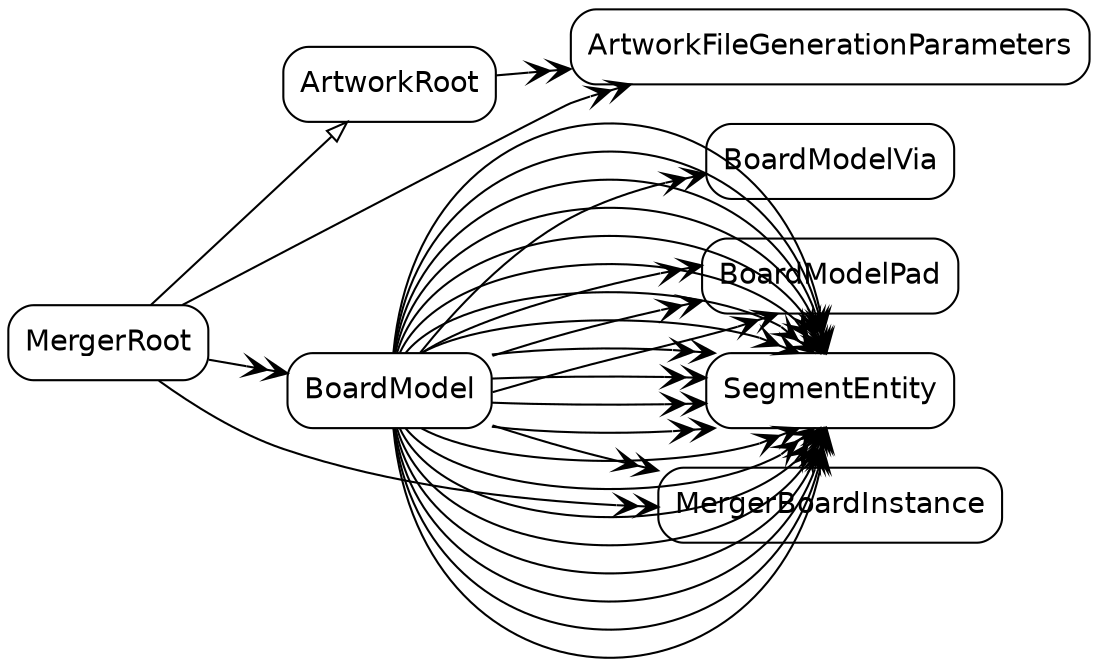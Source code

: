 digraph G {
  rankdir=LR ;
  node [shape=record fontname=helvetica style=rounded] ;
  MergerRoot ;
  ArtworkRoot ;
  ArtworkFileGenerationParameters ;
  BoardModel ;
  BoardModelVia ;
  BoardModelPad ;
  SegmentEntity ;
  MergerBoardInstance ;
  MergerRoot -> MergerBoardInstance [dir=both arrowtail=none arrowhead=veevee] ;
  MergerRoot -> BoardModel [dir=both arrowtail=none arrowhead=veevee] ;
  MergerRoot -> ArtworkFileGenerationParameters [dir=both arrowtail=none arrowhead=veevee] ;
  MergerRoot -> ArtworkRoot [dir=both arrowtail=none arrowhead=onormal] ;
  ArtworkRoot -> ArtworkFileGenerationParameters [dir=both arrowtail=none arrowhead=veevee] ;
  BoardModel -> SegmentEntity [dir=both arrowtail=none arrowhead=veevee] ;
  BoardModel -> SegmentEntity [dir=both arrowtail=none arrowhead=veevee] ;
  BoardModel -> SegmentEntity [dir=both arrowtail=none arrowhead=veevee] ;
  BoardModel -> SegmentEntity [dir=both arrowtail=none arrowhead=veevee] ;
  BoardModel -> SegmentEntity [dir=both arrowtail=none arrowhead=veevee] ;
  BoardModel -> SegmentEntity [dir=both arrowtail=none arrowhead=veevee] ;
  BoardModel -> BoardModelPad [dir=both arrowtail=none arrowhead=veevee] ;
  BoardModel -> SegmentEntity [dir=both arrowtail=none arrowhead=veevee] ;
  BoardModel -> SegmentEntity [dir=both arrowtail=none arrowhead=veevee] ;
  BoardModel -> SegmentEntity [dir=both arrowtail=none arrowhead=veevee] ;
  BoardModel -> SegmentEntity [dir=both arrowtail=none arrowhead=veevee] ;
  BoardModel -> SegmentEntity [dir=both arrowtail=none arrowhead=veevee] ;
  BoardModel -> SegmentEntity [dir=both arrowtail=none arrowhead=veevee] ;
  BoardModel -> SegmentEntity [dir=both arrowtail=none arrowhead=veevee] ;
  BoardModel -> SegmentEntity [dir=both arrowtail=none arrowhead=veevee] ;
  BoardModel -> BoardModelPad [dir=both arrowtail=none arrowhead=veevee] ;
  BoardModel -> SegmentEntity [dir=both arrowtail=none arrowhead=veevee] ;
  BoardModel -> SegmentEntity [dir=both arrowtail=none arrowhead=veevee] ;
  BoardModel -> SegmentEntity [dir=both arrowtail=none arrowhead=veevee] ;
  BoardModel -> SegmentEntity [dir=both arrowtail=none arrowhead=veevee] ;
  BoardModel -> SegmentEntity [dir=both arrowtail=none arrowhead=veevee] ;
  BoardModel -> SegmentEntity [dir=both arrowtail=none arrowhead=veevee] ;
  BoardModel -> MergerBoardInstance [dir=both arrowtail=none arrowhead=veevee] ;
  BoardModel -> BoardModelPad [dir=both arrowtail=none arrowhead=veevee] ;
  BoardModel -> BoardModelVia [dir=both arrowtail=none arrowhead=veevee] ;
}
